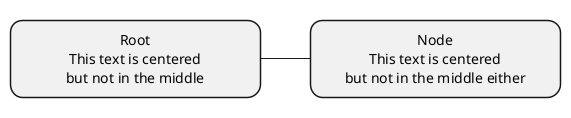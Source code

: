 {
  "sha1": "fadrzc8z4e7naxm5146iupqk9vur3mw",
  "insertion": {
    "when": "2024-06-01T09:03:05.842Z",
    "url": "https://forum.plantuml.net/16985/center-aligned-text-not-in-the-middle-of-a-node",
    "user": "plantuml@gmail.com"
  }
}
@startmindmap
skinparam DefaultTextAlignment center
<style>
node {
  HorizontalAlignment center
  MaximumWidth 250
  MinimumWidth 250
}
</style>
* Root\nThis text is centered\nbut not in the middle
** Node\nThis text is centered\nbut not in the middle either
@endmindmap
